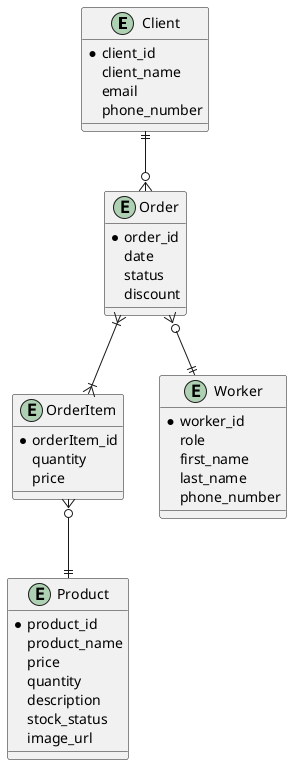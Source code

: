 @startuml

entity Client {
* client_id 
client_name 
email 
phone_number 
}

entity Order {
* order_id
date
status
discount
}

entity OrderItem {
* orderItem_id
quantity
price
}

entity Product {
*product_id
product_name
price
quantity
description
stock_status
image_url
}

entity Worker {
*worker_id
role
first_name
last_name
phone_number
}

Client ||--o{ Order
Order }|--|{ OrderItem 
OrderItem }o--|| Product
Order }o--|| Worker

@enduml